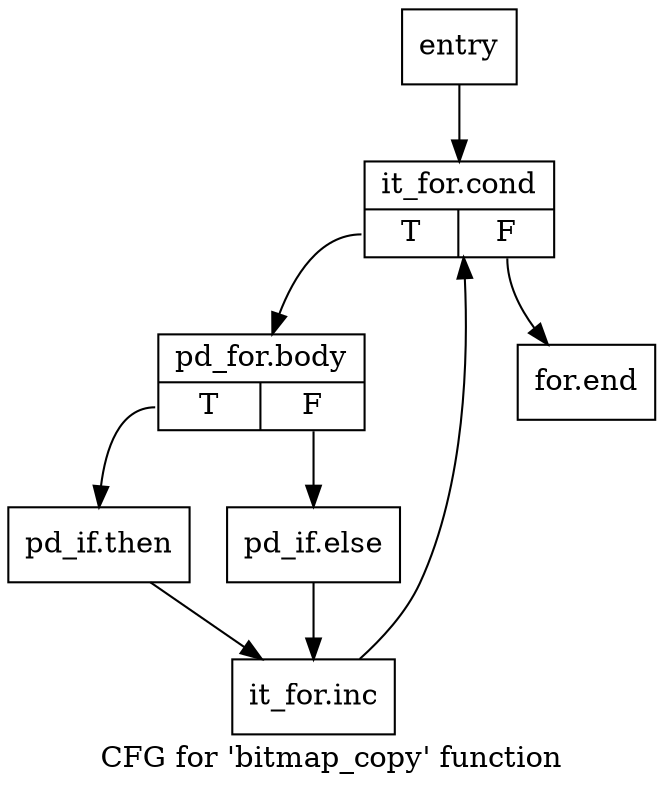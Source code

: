 digraph "CFG for 'bitmap_copy' function" {
	label="CFG for 'bitmap_copy' function";

	Node0x2d0c500 [shape=record,label="{entry}"];
	Node0x2d0c500 -> Node0x2d0c550;
	Node0x2d0c550 [shape=record,label="{it_for.cond|{<s0>T|<s1>F}}"];
	Node0x2d0c550:s0 -> Node0x2d0c5a0;
	Node0x2d0c550:s1 -> Node0x2d0c6e0;
	Node0x2d0c5a0 [shape=record,label="{pd_for.body|{<s0>T|<s1>F}}"];
	Node0x2d0c5a0:s0 -> Node0x2d0c5f0;
	Node0x2d0c5a0:s1 -> Node0x2d0c640;
	Node0x2d0c5f0 [shape=record,label="{pd_if.then}"];
	Node0x2d0c5f0 -> Node0x2d0c690;
	Node0x2d0c640 [shape=record,label="{pd_if.else}"];
	Node0x2d0c640 -> Node0x2d0c690;
	Node0x2d0c690 [shape=record,label="{it_for.inc}"];
	Node0x2d0c690 -> Node0x2d0c550;
	Node0x2d0c6e0 [shape=record,label="{for.end}"];
}
